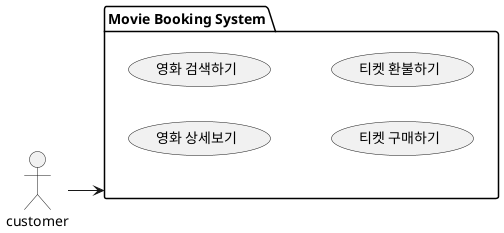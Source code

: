 @startuml

@startuml
left to right direction
actor customer

package "Movie Booking System" as mbs {
    usecase "영화 상세보기" as MovieDetails
    usecase "영화 검색하기" as SearchMovies
    usecase "티켓 구매하기" as PurchaseTickets
    usecase "티켓 환불하기" as RefundTickets
}

customer --> mbs
@enduml

@enduml